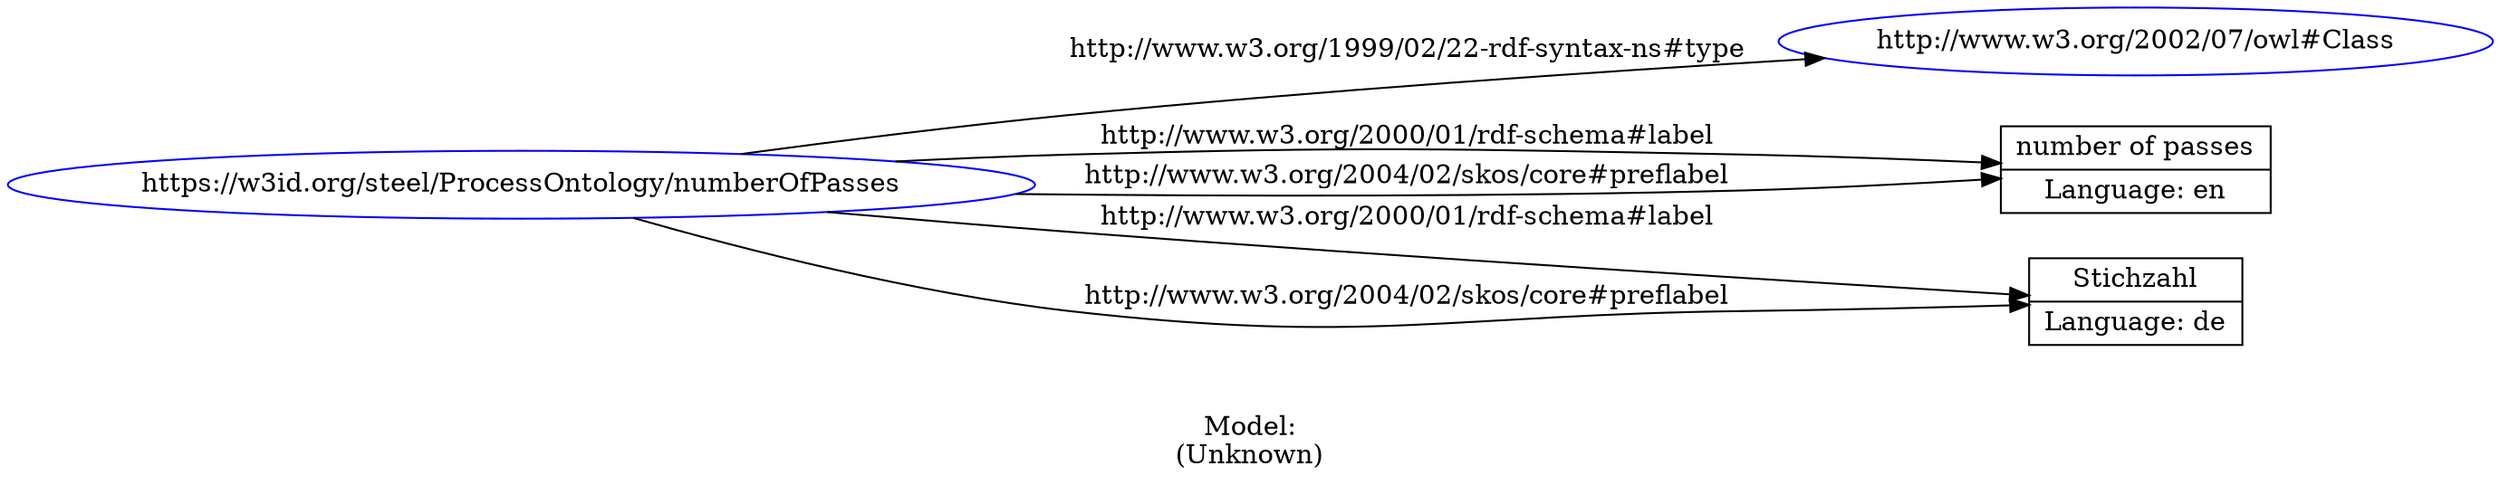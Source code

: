 digraph {
	rankdir = LR;
	charset="utf-8";

	"Rhttps://w3id.org/steel/ProcessOntology/numberOfPasses" -> "Rhttp://www.w3.org/2002/07/owl#Class" [ label="http://www.w3.org/1999/02/22-rdf-syntax-ns#type" ];
	"Rhttps://w3id.org/steel/ProcessOntology/numberOfPasses" -> "Lnumber of passes|Language: en" [ label="http://www.w3.org/2000/01/rdf-schema#label" ];
	"Rhttps://w3id.org/steel/ProcessOntology/numberOfPasses" -> "LStichzahl|Language: de" [ label="http://www.w3.org/2000/01/rdf-schema#label" ];
	"Rhttps://w3id.org/steel/ProcessOntology/numberOfPasses" -> "Lnumber of passes|Language: en" [ label="http://www.w3.org/2004/02/skos/core#preflabel" ];
	"Rhttps://w3id.org/steel/ProcessOntology/numberOfPasses" -> "LStichzahl|Language: de" [ label="http://www.w3.org/2004/02/skos/core#preflabel" ];

	// Resources
	"Rhttps://w3id.org/steel/ProcessOntology/numberOfPasses" [ label="https://w3id.org/steel/ProcessOntology/numberOfPasses", shape = ellipse, color = blue ];
	"Rhttp://www.w3.org/2002/07/owl#Class" [ label="http://www.w3.org/2002/07/owl#Class", shape = ellipse, color = blue ];

	// Anonymous nodes

	// Literals
	"Lnumber of passes|Language: en" [ label="number of passes|Language: en", shape = record ];
	"LStichzahl|Language: de" [ label="Stichzahl|Language: de", shape = record ];

	label="\n\nModel:\n(Unknown)";
}
